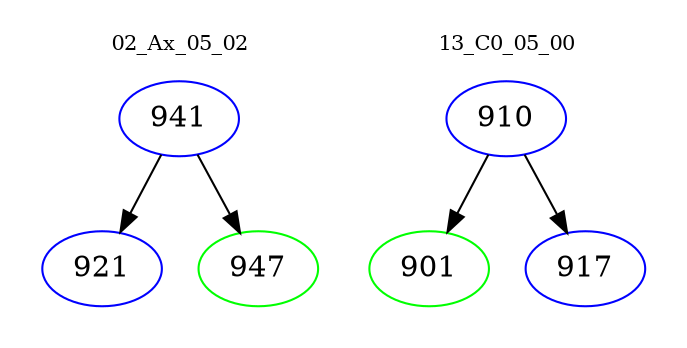digraph{
subgraph cluster_0 {
color = white
label = "02_Ax_05_02";
fontsize=10;
T0_941 [label="941", color="blue"]
T0_941 -> T0_921 [color="black"]
T0_921 [label="921", color="blue"]
T0_941 -> T0_947 [color="black"]
T0_947 [label="947", color="green"]
}
subgraph cluster_1 {
color = white
label = "13_C0_05_00";
fontsize=10;
T1_910 [label="910", color="blue"]
T1_910 -> T1_901 [color="black"]
T1_901 [label="901", color="green"]
T1_910 -> T1_917 [color="black"]
T1_917 [label="917", color="blue"]
}
}
